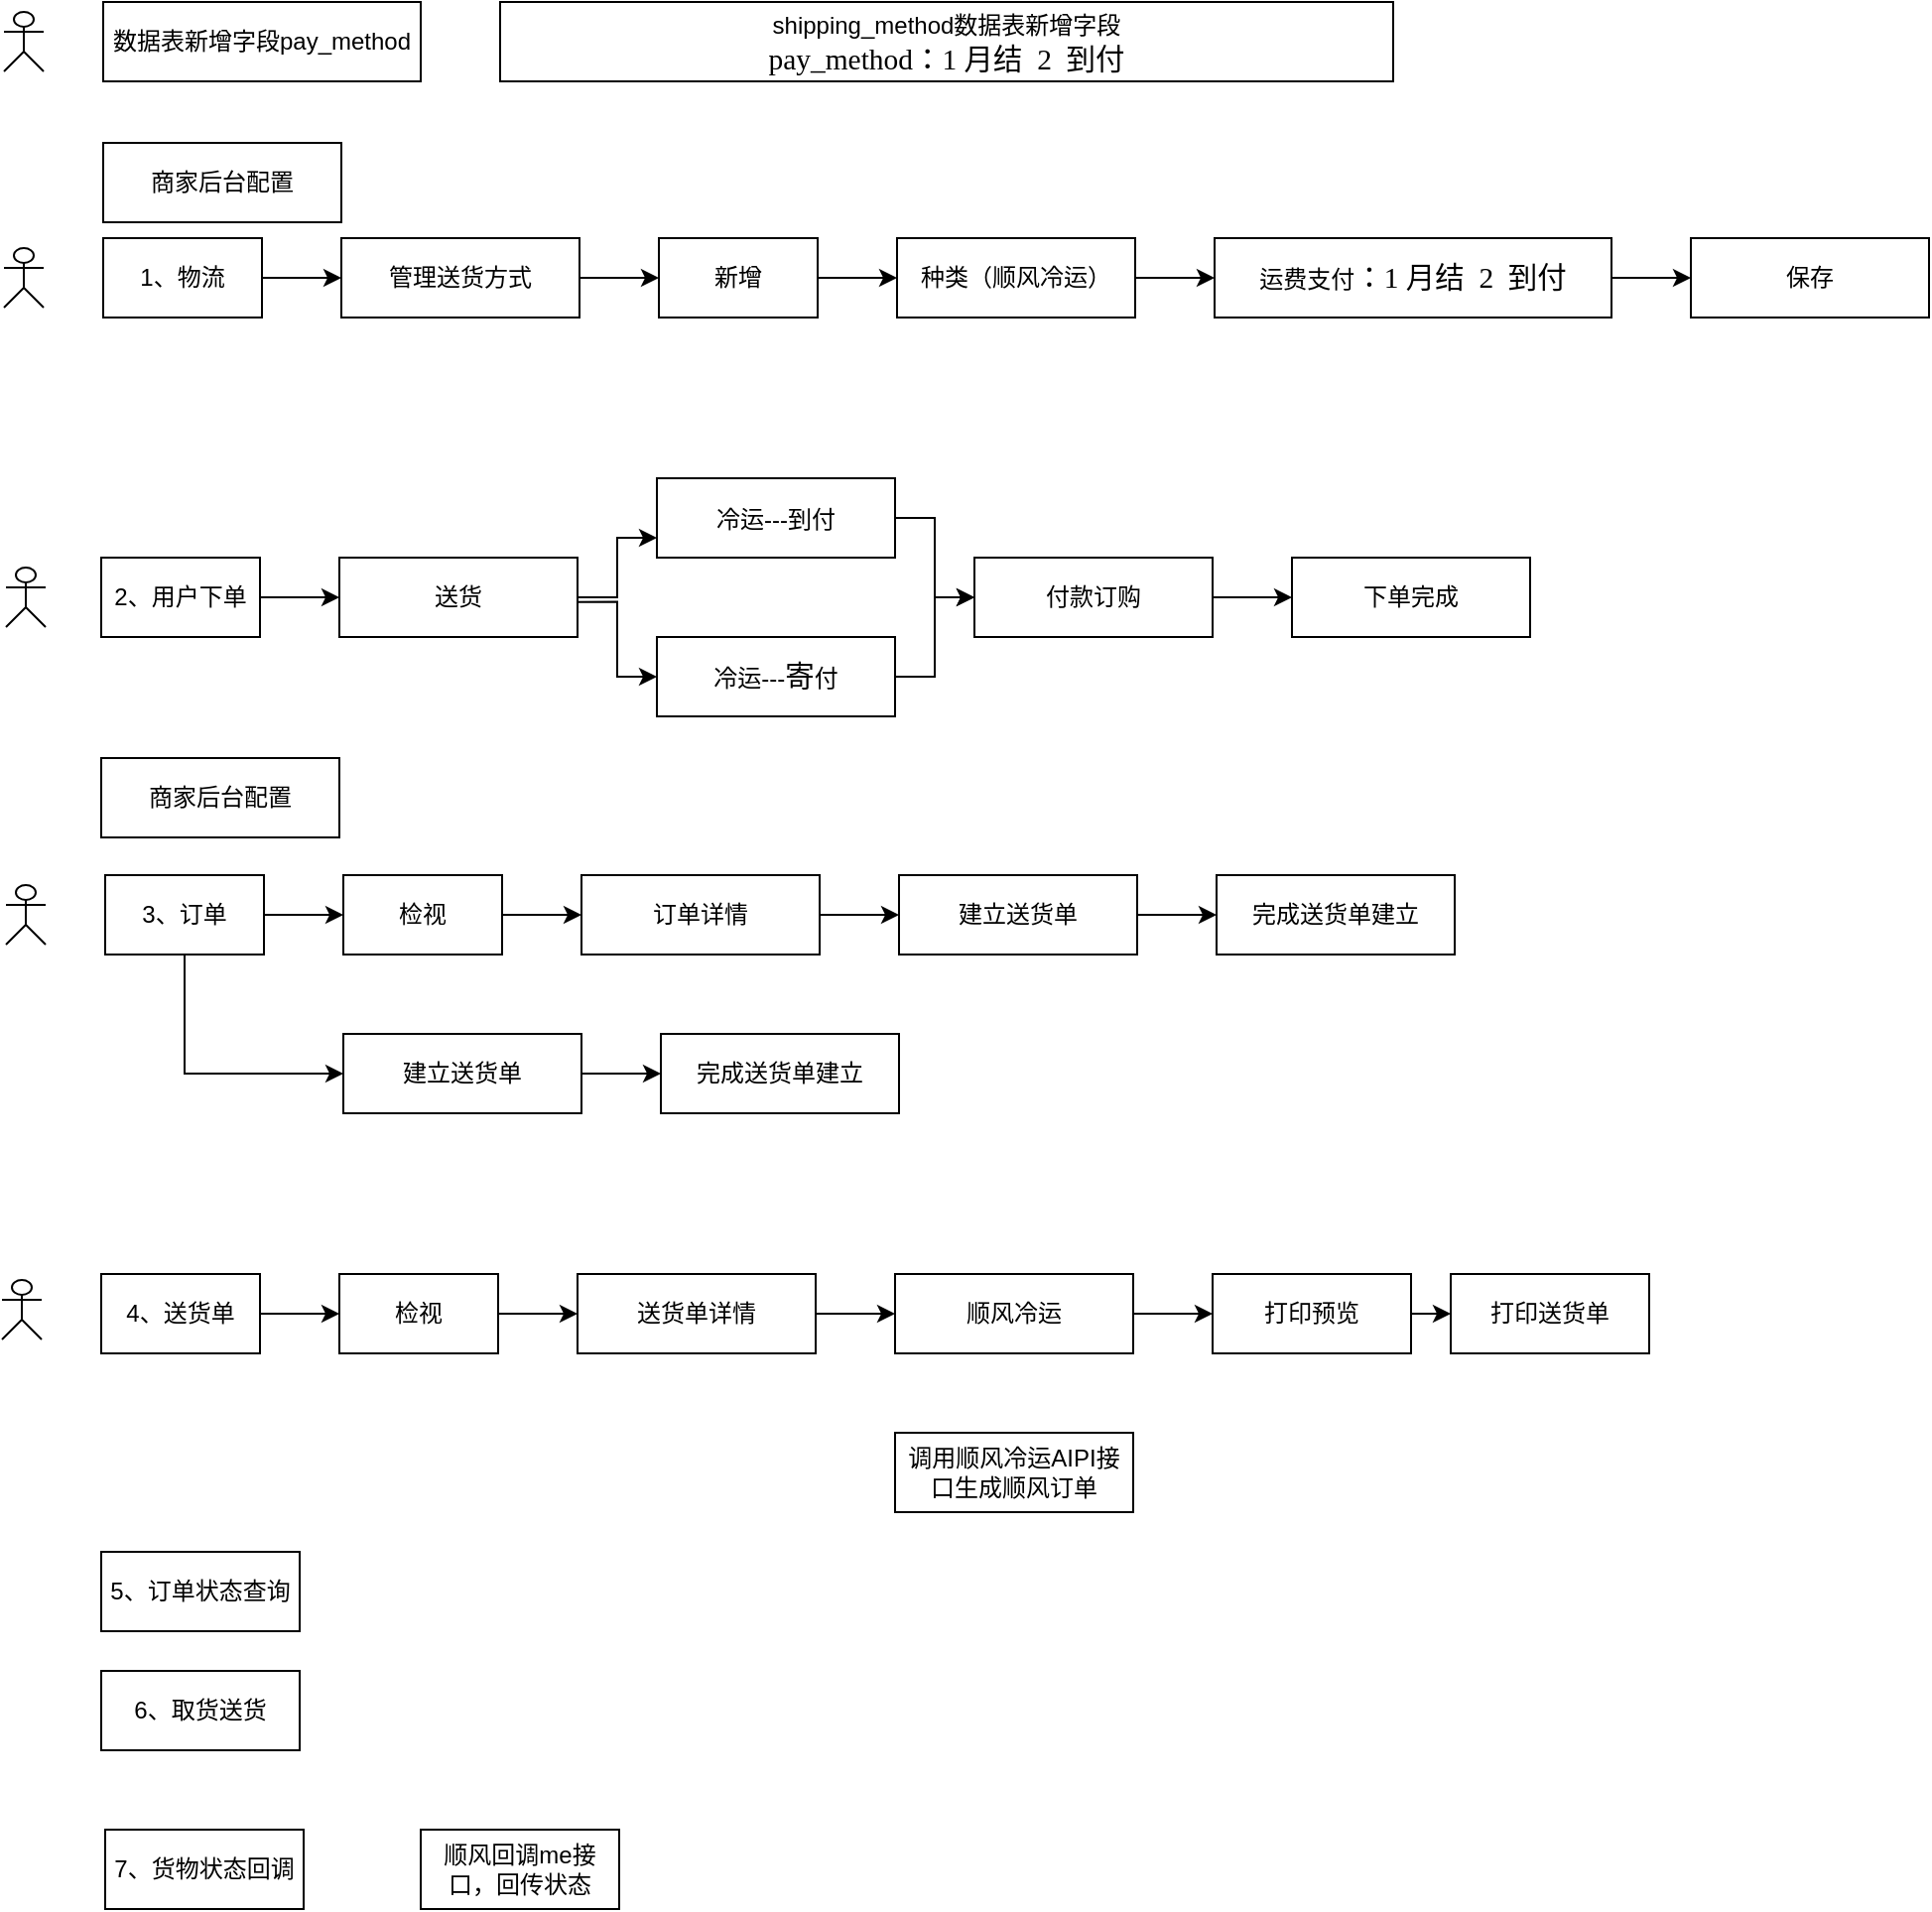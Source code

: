 <mxfile version="15.6.8" type="github">
  <diagram id="ryvbqk-ZNsN8QwoeO9NE" name="Page-1">
    <mxGraphModel dx="1242" dy="447" grid="1" gridSize="10" guides="1" tooltips="1" connect="1" arrows="1" fold="1" page="1" pageScale="1" pageWidth="827" pageHeight="1169" math="0" shadow="0">
      <root>
        <mxCell id="0" />
        <mxCell id="1" parent="0" />
        <mxCell id="wEwo-zWLqLj0Lqb4gSIu-10" style="edgeStyle=orthogonalEdgeStyle;rounded=0;orthogonalLoop=1;jettySize=auto;html=1;exitX=1;exitY=0.5;exitDx=0;exitDy=0;entryX=0;entryY=0.5;entryDx=0;entryDy=0;" edge="1" parent="1" source="wEwo-zWLqLj0Lqb4gSIu-1" target="wEwo-zWLqLj0Lqb4gSIu-7">
          <mxGeometry relative="1" as="geometry" />
        </mxCell>
        <mxCell id="wEwo-zWLqLj0Lqb4gSIu-1" value="1、物流" style="rounded=0;whiteSpace=wrap;html=1;" vertex="1" parent="1">
          <mxGeometry x="80" y="198" width="80" height="40" as="geometry" />
        </mxCell>
        <mxCell id="wEwo-zWLqLj0Lqb4gSIu-3" value="数据表新增字段pay_method" style="rounded=0;whiteSpace=wrap;html=1;" vertex="1" parent="1">
          <mxGeometry x="80" y="79" width="160" height="40" as="geometry" />
        </mxCell>
        <mxCell id="wEwo-zWLqLj0Lqb4gSIu-12" style="edgeStyle=orthogonalEdgeStyle;rounded=0;orthogonalLoop=1;jettySize=auto;html=1;exitX=1;exitY=0.5;exitDx=0;exitDy=0;entryX=0;entryY=0.5;entryDx=0;entryDy=0;" edge="1" parent="1" source="wEwo-zWLqLj0Lqb4gSIu-4" target="wEwo-zWLqLj0Lqb4gSIu-8">
          <mxGeometry relative="1" as="geometry" />
        </mxCell>
        <mxCell id="wEwo-zWLqLj0Lqb4gSIu-4" value="新增" style="rounded=0;whiteSpace=wrap;html=1;" vertex="1" parent="1">
          <mxGeometry x="360" y="198" width="80" height="40" as="geometry" />
        </mxCell>
        <mxCell id="wEwo-zWLqLj0Lqb4gSIu-6" value="&lt;div&gt;shipping_method数据表新增字段&lt;span style=&quot;font-size: 11.04pt ; font-family: &amp;#34;calibri&amp;#34; ; color: rgb(0 , 0 , 0)&quot;&gt;&lt;br&gt;&lt;/span&gt;&lt;div align=&quot;left&quot;&gt;&lt;span style=&quot;font-size: 11.04pt ; font-family: &amp;#34;calibri&amp;#34; ; color: rgb(0 , 0 , 0)&quot;&gt;pay_method：1 月结&amp;nbsp; 2&amp;nbsp; 到付&lt;br&gt;&lt;/span&gt;&lt;/div&gt;&lt;/div&gt;" style="rounded=0;whiteSpace=wrap;html=1;" vertex="1" parent="1">
          <mxGeometry x="280" y="79" width="450" height="40" as="geometry" />
        </mxCell>
        <mxCell id="wEwo-zWLqLj0Lqb4gSIu-11" style="edgeStyle=orthogonalEdgeStyle;rounded=0;orthogonalLoop=1;jettySize=auto;html=1;exitX=1;exitY=0.5;exitDx=0;exitDy=0;entryX=0;entryY=0.5;entryDx=0;entryDy=0;" edge="1" parent="1" source="wEwo-zWLqLj0Lqb4gSIu-7" target="wEwo-zWLqLj0Lqb4gSIu-4">
          <mxGeometry relative="1" as="geometry" />
        </mxCell>
        <mxCell id="wEwo-zWLqLj0Lqb4gSIu-7" value="管理送货方式" style="rounded=0;whiteSpace=wrap;html=1;" vertex="1" parent="1">
          <mxGeometry x="200" y="198" width="120" height="40" as="geometry" />
        </mxCell>
        <mxCell id="wEwo-zWLqLj0Lqb4gSIu-13" style="edgeStyle=orthogonalEdgeStyle;rounded=0;orthogonalLoop=1;jettySize=auto;html=1;exitX=1;exitY=0.5;exitDx=0;exitDy=0;entryX=0;entryY=0.5;entryDx=0;entryDy=0;" edge="1" parent="1" source="wEwo-zWLqLj0Lqb4gSIu-8" target="wEwo-zWLqLj0Lqb4gSIu-9">
          <mxGeometry relative="1" as="geometry" />
        </mxCell>
        <mxCell id="wEwo-zWLqLj0Lqb4gSIu-8" value="种类（顺风冷运）" style="rounded=0;whiteSpace=wrap;html=1;" vertex="1" parent="1">
          <mxGeometry x="480" y="198" width="120" height="40" as="geometry" />
        </mxCell>
        <mxCell id="wEwo-zWLqLj0Lqb4gSIu-61" style="edgeStyle=orthogonalEdgeStyle;rounded=0;orthogonalLoop=1;jettySize=auto;html=1;exitX=1;exitY=0.5;exitDx=0;exitDy=0;" edge="1" parent="1" source="wEwo-zWLqLj0Lqb4gSIu-9" target="wEwo-zWLqLj0Lqb4gSIu-60">
          <mxGeometry relative="1" as="geometry" />
        </mxCell>
        <mxCell id="wEwo-zWLqLj0Lqb4gSIu-9" value="&lt;div&gt;运费支付&lt;span style=&quot;font-size: 11.04pt ; font-family: &amp;#34;calibri&amp;#34; ; color: rgb(0 , 0 , 0)&quot;&gt;：1 &lt;/span&gt;&lt;span style=&quot;font-size: 11.04pt ; font-family: &amp;#34;calibri&amp;#34; ; color: rgb(0 , 0 , 0)&quot;&gt;&lt;span style=&quot;font-size: 11.04pt ; font-family: &amp;#34;calibri&amp;#34; ; color: rgb(0 , 0 , 0)&quot;&gt;&lt;span style=&quot;font-size: 11.04pt ; font-family: &amp;#34;calibri&amp;#34; ; color: rgb(0 , 0 , 0)&quot;&gt;月结&lt;/span&gt;&lt;/span&gt;&amp;nbsp; 2&amp;nbsp; 到付&lt;br&gt;&lt;/span&gt;&lt;span style=&quot;font-size: 11.04pt ; font-family: &amp;#34;calibri&amp;#34; ; color: rgb(0 , 0 , 0)&quot;&gt;&lt;/span&gt;&lt;/div&gt;" style="rounded=0;whiteSpace=wrap;html=1;" vertex="1" parent="1">
          <mxGeometry x="640" y="198" width="200" height="40" as="geometry" />
        </mxCell>
        <mxCell id="wEwo-zWLqLj0Lqb4gSIu-20" style="edgeStyle=orthogonalEdgeStyle;rounded=0;orthogonalLoop=1;jettySize=auto;html=1;exitX=1;exitY=0.5;exitDx=0;exitDy=0;entryX=0;entryY=0.5;entryDx=0;entryDy=0;" edge="1" parent="1" source="wEwo-zWLqLj0Lqb4gSIu-14" target="wEwo-zWLqLj0Lqb4gSIu-15">
          <mxGeometry relative="1" as="geometry" />
        </mxCell>
        <mxCell id="wEwo-zWLqLj0Lqb4gSIu-14" value="2、用户下单" style="rounded=0;whiteSpace=wrap;html=1;" vertex="1" parent="1">
          <mxGeometry x="79" y="359" width="80" height="40" as="geometry" />
        </mxCell>
        <mxCell id="wEwo-zWLqLj0Lqb4gSIu-22" style="edgeStyle=orthogonalEdgeStyle;rounded=0;orthogonalLoop=1;jettySize=auto;html=1;exitX=1;exitY=0.5;exitDx=0;exitDy=0;entryX=0;entryY=0.75;entryDx=0;entryDy=0;" edge="1" parent="1" source="wEwo-zWLqLj0Lqb4gSIu-15" target="wEwo-zWLqLj0Lqb4gSIu-16">
          <mxGeometry relative="1" as="geometry" />
        </mxCell>
        <mxCell id="wEwo-zWLqLj0Lqb4gSIu-23" style="edgeStyle=orthogonalEdgeStyle;rounded=0;orthogonalLoop=1;jettySize=auto;html=1;exitX=0.997;exitY=0.558;exitDx=0;exitDy=0;entryX=0;entryY=0.5;entryDx=0;entryDy=0;exitPerimeter=0;" edge="1" parent="1" source="wEwo-zWLqLj0Lqb4gSIu-15" target="wEwo-zWLqLj0Lqb4gSIu-17">
          <mxGeometry relative="1" as="geometry">
            <Array as="points">
              <mxPoint x="339" y="381" />
              <mxPoint x="339" y="419" />
            </Array>
          </mxGeometry>
        </mxCell>
        <mxCell id="wEwo-zWLqLj0Lqb4gSIu-15" value="送货" style="rounded=0;whiteSpace=wrap;html=1;" vertex="1" parent="1">
          <mxGeometry x="199" y="359" width="120" height="40" as="geometry" />
        </mxCell>
        <mxCell id="wEwo-zWLqLj0Lqb4gSIu-24" style="edgeStyle=orthogonalEdgeStyle;rounded=0;orthogonalLoop=1;jettySize=auto;html=1;exitX=1;exitY=0.5;exitDx=0;exitDy=0;entryX=0;entryY=0.5;entryDx=0;entryDy=0;" edge="1" parent="1" source="wEwo-zWLqLj0Lqb4gSIu-16" target="wEwo-zWLqLj0Lqb4gSIu-18">
          <mxGeometry relative="1" as="geometry" />
        </mxCell>
        <mxCell id="wEwo-zWLqLj0Lqb4gSIu-16" value="&lt;div&gt;冷运---到付&lt;span style=&quot;font-size: 11.04pt ; font-family: &amp;#34;calibri&amp;#34; ; color: rgb(0 , 0 , 0)&quot;&gt;&lt;br&gt;&lt;/span&gt;&lt;span style=&quot;font-size: 11.04pt ; font-family: &amp;#34;calibri&amp;#34; ; color: rgb(0 , 0 , 0)&quot;&gt;&lt;/span&gt;&lt;/div&gt;" style="rounded=0;whiteSpace=wrap;html=1;" vertex="1" parent="1">
          <mxGeometry x="359" y="319" width="120" height="40" as="geometry" />
        </mxCell>
        <mxCell id="wEwo-zWLqLj0Lqb4gSIu-25" style="edgeStyle=orthogonalEdgeStyle;rounded=0;orthogonalLoop=1;jettySize=auto;html=1;exitX=1;exitY=0.5;exitDx=0;exitDy=0;" edge="1" parent="1" source="wEwo-zWLqLj0Lqb4gSIu-17">
          <mxGeometry relative="1" as="geometry">
            <mxPoint x="519" y="379" as="targetPoint" />
            <Array as="points">
              <mxPoint x="499" y="419" />
              <mxPoint x="499" y="379" />
            </Array>
          </mxGeometry>
        </mxCell>
        <mxCell id="wEwo-zWLqLj0Lqb4gSIu-17" value="&lt;div&gt;冷运---&lt;span style=&quot;font-size: 11.04pt ; font-family: &amp;#34;calibri&amp;#34; ; color: rgb(0 , 0 , 0)&quot;&gt;寄&lt;/span&gt;付&lt;span style=&quot;font-size: 11.04pt ; font-family: &amp;#34;calibri&amp;#34; ; color: rgb(0 , 0 , 0)&quot;&gt;&lt;br&gt;&lt;/span&gt;&lt;span style=&quot;font-size: 11.04pt ; font-family: &amp;#34;calibri&amp;#34; ; color: rgb(0 , 0 , 0)&quot;&gt;&lt;/span&gt;&lt;/div&gt;" style="rounded=0;whiteSpace=wrap;html=1;" vertex="1" parent="1">
          <mxGeometry x="359" y="399" width="120" height="40" as="geometry" />
        </mxCell>
        <mxCell id="wEwo-zWLqLj0Lqb4gSIu-26" style="edgeStyle=orthogonalEdgeStyle;rounded=0;orthogonalLoop=1;jettySize=auto;html=1;exitX=1;exitY=0.5;exitDx=0;exitDy=0;entryX=0;entryY=0.5;entryDx=0;entryDy=0;" edge="1" parent="1" source="wEwo-zWLqLj0Lqb4gSIu-18" target="wEwo-zWLqLj0Lqb4gSIu-19">
          <mxGeometry relative="1" as="geometry" />
        </mxCell>
        <mxCell id="wEwo-zWLqLj0Lqb4gSIu-18" value="付款订购" style="rounded=0;whiteSpace=wrap;html=1;" vertex="1" parent="1">
          <mxGeometry x="519" y="359" width="120" height="40" as="geometry" />
        </mxCell>
        <mxCell id="wEwo-zWLqLj0Lqb4gSIu-19" value="下单完成" style="rounded=0;whiteSpace=wrap;html=1;" vertex="1" parent="1">
          <mxGeometry x="679" y="359" width="120" height="40" as="geometry" />
        </mxCell>
        <mxCell id="wEwo-zWLqLj0Lqb4gSIu-27" value="" style="shape=umlActor;verticalLabelPosition=bottom;verticalAlign=top;html=1;" vertex="1" parent="1">
          <mxGeometry x="30" y="84" width="20" height="30" as="geometry" />
        </mxCell>
        <mxCell id="wEwo-zWLqLj0Lqb4gSIu-29" value="" style="shape=umlActor;verticalLabelPosition=bottom;verticalAlign=top;html=1;" vertex="1" parent="1">
          <mxGeometry x="30" y="203" width="20" height="30" as="geometry" />
        </mxCell>
        <mxCell id="wEwo-zWLqLj0Lqb4gSIu-30" value="" style="shape=umlActor;verticalLabelPosition=bottom;verticalAlign=top;html=1;" vertex="1" parent="1">
          <mxGeometry x="31" y="364" width="20" height="30" as="geometry" />
        </mxCell>
        <mxCell id="wEwo-zWLqLj0Lqb4gSIu-39" style="edgeStyle=orthogonalEdgeStyle;rounded=0;orthogonalLoop=1;jettySize=auto;html=1;exitX=1;exitY=0.5;exitDx=0;exitDy=0;entryX=0;entryY=0.5;entryDx=0;entryDy=0;" edge="1" parent="1" source="wEwo-zWLqLj0Lqb4gSIu-31" target="wEwo-zWLqLj0Lqb4gSIu-32">
          <mxGeometry relative="1" as="geometry" />
        </mxCell>
        <mxCell id="wEwo-zWLqLj0Lqb4gSIu-45" style="edgeStyle=orthogonalEdgeStyle;rounded=0;orthogonalLoop=1;jettySize=auto;html=1;exitX=0.5;exitY=1;exitDx=0;exitDy=0;entryX=0;entryY=0.5;entryDx=0;entryDy=0;" edge="1" parent="1" source="wEwo-zWLqLj0Lqb4gSIu-31" target="wEwo-zWLqLj0Lqb4gSIu-43">
          <mxGeometry relative="1" as="geometry" />
        </mxCell>
        <mxCell id="wEwo-zWLqLj0Lqb4gSIu-31" value="3、订单" style="rounded=0;whiteSpace=wrap;html=1;" vertex="1" parent="1">
          <mxGeometry x="81" y="519" width="80" height="40" as="geometry" />
        </mxCell>
        <mxCell id="wEwo-zWLqLj0Lqb4gSIu-40" style="edgeStyle=orthogonalEdgeStyle;rounded=0;orthogonalLoop=1;jettySize=auto;html=1;exitX=1;exitY=0.5;exitDx=0;exitDy=0;entryX=0;entryY=0.5;entryDx=0;entryDy=0;" edge="1" parent="1" source="wEwo-zWLqLj0Lqb4gSIu-32" target="wEwo-zWLqLj0Lqb4gSIu-34">
          <mxGeometry relative="1" as="geometry" />
        </mxCell>
        <mxCell id="wEwo-zWLqLj0Lqb4gSIu-32" value="检视" style="rounded=0;whiteSpace=wrap;html=1;" vertex="1" parent="1">
          <mxGeometry x="201" y="519" width="80" height="40" as="geometry" />
        </mxCell>
        <mxCell id="wEwo-zWLqLj0Lqb4gSIu-42" style="edgeStyle=orthogonalEdgeStyle;rounded=0;orthogonalLoop=1;jettySize=auto;html=1;exitX=1;exitY=0.5;exitDx=0;exitDy=0;entryX=0;entryY=0.5;entryDx=0;entryDy=0;" edge="1" parent="1" source="wEwo-zWLqLj0Lqb4gSIu-33" target="wEwo-zWLqLj0Lqb4gSIu-35">
          <mxGeometry relative="1" as="geometry" />
        </mxCell>
        <mxCell id="wEwo-zWLqLj0Lqb4gSIu-33" value="建立送货单" style="rounded=0;whiteSpace=wrap;html=1;" vertex="1" parent="1">
          <mxGeometry x="481" y="519" width="120" height="40" as="geometry" />
        </mxCell>
        <mxCell id="wEwo-zWLqLj0Lqb4gSIu-41" style="edgeStyle=orthogonalEdgeStyle;rounded=0;orthogonalLoop=1;jettySize=auto;html=1;exitX=1;exitY=0.5;exitDx=0;exitDy=0;entryX=0;entryY=0.5;entryDx=0;entryDy=0;" edge="1" parent="1" source="wEwo-zWLqLj0Lqb4gSIu-34" target="wEwo-zWLqLj0Lqb4gSIu-33">
          <mxGeometry relative="1" as="geometry" />
        </mxCell>
        <mxCell id="wEwo-zWLqLj0Lqb4gSIu-34" value="订单详情" style="rounded=0;whiteSpace=wrap;html=1;" vertex="1" parent="1">
          <mxGeometry x="321" y="519" width="120" height="40" as="geometry" />
        </mxCell>
        <mxCell id="wEwo-zWLqLj0Lqb4gSIu-35" value="完成送货单建立" style="rounded=0;whiteSpace=wrap;html=1;" vertex="1" parent="1">
          <mxGeometry x="641" y="519" width="120" height="40" as="geometry" />
        </mxCell>
        <mxCell id="wEwo-zWLqLj0Lqb4gSIu-38" value="" style="shape=umlActor;verticalLabelPosition=bottom;verticalAlign=top;html=1;" vertex="1" parent="1">
          <mxGeometry x="31" y="524" width="20" height="30" as="geometry" />
        </mxCell>
        <mxCell id="wEwo-zWLqLj0Lqb4gSIu-46" style="edgeStyle=orthogonalEdgeStyle;rounded=0;orthogonalLoop=1;jettySize=auto;html=1;exitX=1;exitY=0.5;exitDx=0;exitDy=0;entryX=0;entryY=0.5;entryDx=0;entryDy=0;" edge="1" parent="1" source="wEwo-zWLqLj0Lqb4gSIu-43" target="wEwo-zWLqLj0Lqb4gSIu-44">
          <mxGeometry relative="1" as="geometry" />
        </mxCell>
        <mxCell id="wEwo-zWLqLj0Lqb4gSIu-43" value="建立送货单" style="rounded=0;whiteSpace=wrap;html=1;" vertex="1" parent="1">
          <mxGeometry x="201" y="599" width="120" height="40" as="geometry" />
        </mxCell>
        <mxCell id="wEwo-zWLqLj0Lqb4gSIu-44" value="完成送货单建立" style="rounded=0;whiteSpace=wrap;html=1;" vertex="1" parent="1">
          <mxGeometry x="361" y="599" width="120" height="40" as="geometry" />
        </mxCell>
        <mxCell id="wEwo-zWLqLj0Lqb4gSIu-55" style="edgeStyle=orthogonalEdgeStyle;rounded=0;orthogonalLoop=1;jettySize=auto;html=1;exitX=1;exitY=0.5;exitDx=0;exitDy=0;entryX=0;entryY=0.5;entryDx=0;entryDy=0;" edge="1" parent="1" source="wEwo-zWLqLj0Lqb4gSIu-47" target="wEwo-zWLqLj0Lqb4gSIu-48">
          <mxGeometry relative="1" as="geometry" />
        </mxCell>
        <mxCell id="wEwo-zWLqLj0Lqb4gSIu-47" value="4、送货单" style="rounded=0;whiteSpace=wrap;html=1;" vertex="1" parent="1">
          <mxGeometry x="79" y="720" width="80" height="40" as="geometry" />
        </mxCell>
        <mxCell id="wEwo-zWLqLj0Lqb4gSIu-56" style="edgeStyle=orthogonalEdgeStyle;rounded=0;orthogonalLoop=1;jettySize=auto;html=1;exitX=1;exitY=0.5;exitDx=0;exitDy=0;entryX=0;entryY=0.5;entryDx=0;entryDy=0;" edge="1" parent="1" source="wEwo-zWLqLj0Lqb4gSIu-48" target="wEwo-zWLqLj0Lqb4gSIu-49">
          <mxGeometry relative="1" as="geometry" />
        </mxCell>
        <mxCell id="wEwo-zWLqLj0Lqb4gSIu-48" value="检视" style="rounded=0;whiteSpace=wrap;html=1;" vertex="1" parent="1">
          <mxGeometry x="199" y="720" width="80" height="40" as="geometry" />
        </mxCell>
        <mxCell id="wEwo-zWLqLj0Lqb4gSIu-57" style="edgeStyle=orthogonalEdgeStyle;rounded=0;orthogonalLoop=1;jettySize=auto;html=1;exitX=1;exitY=0.5;exitDx=0;exitDy=0;entryX=0;entryY=0.5;entryDx=0;entryDy=0;" edge="1" parent="1" source="wEwo-zWLqLj0Lqb4gSIu-49" target="wEwo-zWLqLj0Lqb4gSIu-50">
          <mxGeometry relative="1" as="geometry" />
        </mxCell>
        <mxCell id="wEwo-zWLqLj0Lqb4gSIu-49" value="送货单详情" style="rounded=0;whiteSpace=wrap;html=1;" vertex="1" parent="1">
          <mxGeometry x="319" y="720" width="120" height="40" as="geometry" />
        </mxCell>
        <mxCell id="wEwo-zWLqLj0Lqb4gSIu-58" style="edgeStyle=orthogonalEdgeStyle;rounded=0;orthogonalLoop=1;jettySize=auto;html=1;exitX=1;exitY=0.5;exitDx=0;exitDy=0;entryX=0;entryY=0.5;entryDx=0;entryDy=0;" edge="1" parent="1" source="wEwo-zWLqLj0Lqb4gSIu-50" target="wEwo-zWLqLj0Lqb4gSIu-52">
          <mxGeometry relative="1" as="geometry" />
        </mxCell>
        <mxCell id="wEwo-zWLqLj0Lqb4gSIu-50" value="顺风冷运" style="rounded=0;whiteSpace=wrap;html=1;" vertex="1" parent="1">
          <mxGeometry x="479" y="720" width="120" height="40" as="geometry" />
        </mxCell>
        <mxCell id="wEwo-zWLqLj0Lqb4gSIu-51" value="调用顺风冷运AIPI接口生成顺风订单" style="rounded=0;whiteSpace=wrap;html=1;" vertex="1" parent="1">
          <mxGeometry x="479" y="800" width="120" height="40" as="geometry" />
        </mxCell>
        <mxCell id="wEwo-zWLqLj0Lqb4gSIu-59" style="edgeStyle=orthogonalEdgeStyle;rounded=0;orthogonalLoop=1;jettySize=auto;html=1;exitX=1;exitY=0.5;exitDx=0;exitDy=0;entryX=0;entryY=0.5;entryDx=0;entryDy=0;" edge="1" parent="1" source="wEwo-zWLqLj0Lqb4gSIu-52" target="wEwo-zWLqLj0Lqb4gSIu-53">
          <mxGeometry relative="1" as="geometry" />
        </mxCell>
        <mxCell id="wEwo-zWLqLj0Lqb4gSIu-52" value="打印预览" style="rounded=0;whiteSpace=wrap;html=1;" vertex="1" parent="1">
          <mxGeometry x="639" y="720" width="100" height="40" as="geometry" />
        </mxCell>
        <mxCell id="wEwo-zWLqLj0Lqb4gSIu-53" value="打印送货单" style="rounded=0;whiteSpace=wrap;html=1;" vertex="1" parent="1">
          <mxGeometry x="759" y="720" width="100" height="40" as="geometry" />
        </mxCell>
        <mxCell id="wEwo-zWLqLj0Lqb4gSIu-54" value="" style="shape=umlActor;verticalLabelPosition=bottom;verticalAlign=top;html=1;" vertex="1" parent="1">
          <mxGeometry x="29" y="723" width="20" height="30" as="geometry" />
        </mxCell>
        <mxCell id="wEwo-zWLqLj0Lqb4gSIu-60" value="保存" style="rounded=0;whiteSpace=wrap;html=1;" vertex="1" parent="1">
          <mxGeometry x="880" y="198" width="120" height="40" as="geometry" />
        </mxCell>
        <mxCell id="wEwo-zWLqLj0Lqb4gSIu-64" value="商家后台配置" style="rounded=0;whiteSpace=wrap;html=1;" vertex="1" parent="1">
          <mxGeometry x="80" y="150" width="120" height="40" as="geometry" />
        </mxCell>
        <mxCell id="wEwo-zWLqLj0Lqb4gSIu-65" value="商家后台配置" style="rounded=0;whiteSpace=wrap;html=1;" vertex="1" parent="1">
          <mxGeometry x="79" y="460" width="120" height="40" as="geometry" />
        </mxCell>
        <mxCell id="wEwo-zWLqLj0Lqb4gSIu-66" value="6、取货送货" style="rounded=0;whiteSpace=wrap;html=1;" vertex="1" parent="1">
          <mxGeometry x="79" y="920" width="100" height="40" as="geometry" />
        </mxCell>
        <mxCell id="wEwo-zWLqLj0Lqb4gSIu-67" value="5、订单状态查询" style="rounded=0;whiteSpace=wrap;html=1;" vertex="1" parent="1">
          <mxGeometry x="79" y="860" width="100" height="40" as="geometry" />
        </mxCell>
        <mxCell id="wEwo-zWLqLj0Lqb4gSIu-68" value="7、货物状态回调" style="rounded=0;whiteSpace=wrap;html=1;" vertex="1" parent="1">
          <mxGeometry x="81" y="1000" width="100" height="40" as="geometry" />
        </mxCell>
        <mxCell id="wEwo-zWLqLj0Lqb4gSIu-69" value="顺风回调me接口，回传状态" style="rounded=0;whiteSpace=wrap;html=1;" vertex="1" parent="1">
          <mxGeometry x="240" y="1000" width="100" height="40" as="geometry" />
        </mxCell>
      </root>
    </mxGraphModel>
  </diagram>
</mxfile>
